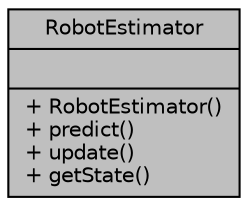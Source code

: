 digraph "RobotEstimator"
{
  edge [fontname="Helvetica",fontsize="10",labelfontname="Helvetica",labelfontsize="10"];
  node [fontname="Helvetica",fontsize="10",shape=record];
  Node1 [label="{RobotEstimator\n||+ RobotEstimator()\l+ predict()\l+ update()\l+ getState()\l}",height=0.2,width=0.4,color="black", fillcolor="grey75", style="filled", fontcolor="black"];
}
